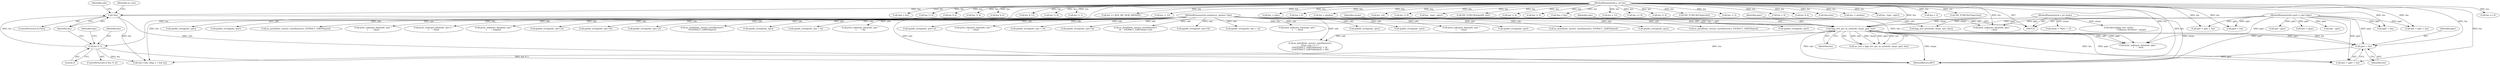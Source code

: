 digraph "0_tcpdump_ffde45acf3348f8353fb4064a1b21683ee6b5ddf@pointer" {
"1000208" [label="(Call,pptr + len)"];
"1000200" [label="(Call,bgp_attr_get_as_size(ndo, atype, pptr, len))"];
"1000126" [label="(MethodParameterIn,netdissect_options *ndo)"];
"1000127" [label="(MethodParameterIn,u_int atype)"];
"1000128" [label="(MethodParameterIn,const u_char *pptr)"];
"1000190" [label="(Call,!len)"];
"1000180" [label="(Call,len % 2)"];
"1000129" [label="(MethodParameterIn,u_int len)"];
"1002804" [label="(Call,bgp_attr_print(ndo, atype, tptr, alen))"];
"1002700" [label="(Call,atype = *(tptr + 1))"];
"1000189" [label="(ControlStructure,if (!len))"];
"1002901" [label="(Call,ndo->ndo_vflag > 1 && len)"];
"1000391" [label="(Call,len == 6)"];
"1000401" [label="(Call,as_printf(ndo, astostr, sizeof(astostr), EXTRACT_16BITS(tptr)))"];
"1002556" [label="(Call,print_unknown_data(ndo, tptr, \"\n\t      \", tlen))"];
"1000199" [label="(Identifier,as_size)"];
"1000180" [label="(Call,len % 2)"];
"1002894" [label="(Call,print_unknown_data(ndo, pptr, \"\n\t    \", len))"];
"1000127" [label="(MethodParameterIn,u_int atype)"];
"1002566" [label="(Call,tlen = len)"];
"1002113" [label="(Call,print_unknown_data(ndo, tptr-3, \"\n\t    \", tlen))"];
"1000362" [label="(Call,len != 0)"];
"1002140" [label="(Call,len % 8)"];
"1002639" [label="(Call,print_unknown_data(ndo, tptr,\"\n\t      \", length))"];
"1000191" [label="(Identifier,len)"];
"1000376" [label="(Call,len != 8)"];
"1000573" [label="(Call,len % 4)"];
"1001170" [label="(Call,tptr - pptr)"];
"1000128" [label="(MethodParameterIn,const u_char *pptr)"];
"1002923" [label="(MethodReturn,RET)"];
"1002824" [label="(Call,len % 12)"];
"1001625" [label="(Call,tptr = pptr + len)"];
"1002223" [label="(Call,ipaddr_string(ndo, tptr+2))"];
"1002207" [label="(Call,ipaddr_string(ndo, tptr+4))"];
"1000436" [label="(Call,len != 8)"];
"1000153" [label="(Call,len != 1)"];
"1001682" [label="(Call,len == BGP_MP_NLRI_MINSIZE)"];
"1002302" [label="(Call,ipaddr_string(ndo, tptr+2))"];
"1000206" [label="(Call,tptr < pptr + len)"];
"1002873" [label="(Call,len -= 12)"];
"1002814" [label="(Call,len -= alen)"];
"1002838" [label="(Call,len > 0)"];
"1000204" [label="(Identifier,len)"];
"1000182" [label="(Literal,2)"];
"1000179" [label="(ControlStructure,if (len % 2))"];
"1000421" [label="(Call,as_printf(ndo, astostr, sizeof(astostr),\n\t\t\tEXTRACT_32BITS(tptr)))"];
"1002723" [label="(Call,len < alenlen)"];
"1002520" [label="(Call,ipaddr_string(ndo, tptr))"];
"1001696" [label="(Call,tptr - pptr)"];
"1002125" [label="(Call,pptr + len)"];
"1000428" [label="(Call,ipaddr_string(ndo, tptr + 4))"];
"1002382" [label="(Call,print_unknown_data(ndo, tptr, \"\n\t      \", 8))"];
"1000200" [label="(Call,bgp_attr_get_as_size(ndo, atype, pptr, len))"];
"1002677" [label="(Call,len -=4)"];
"1002744" [label="(Call,tok2str(bgp_attr_values,\n                                      \"Unknown Attribute\", atype))"];
"1000201" [label="(Identifier,ndo)"];
"1002288" [label="(Call,ipaddr_string(ndo, tptr+2))"];
"1000682" [label="(Call,print_unknown_data(ndo, tptr, \"\n\t    \", tlen))"];
"1000209" [label="(Identifier,pptr)"];
"1000126" [label="(MethodParameterIn,netdissect_options *ndo)"];
"1000373" [label="(Call,len != 6)"];
"1001694" [label="(Call,len - (tptr - pptr))"];
"1000385" [label="(Call,ND_TCHECK2(tptr[0], len))"];
"1000142" [label="(Call,tptr = pptr)"];
"1000312" [label="(Call,len != 4)"];
"1000463" [label="(Call,ipaddr_string(ndo, tptr + 4))"];
"1002486" [label="(Call,ipaddr_string(ndo, tptr+4))"];
"1002241" [label="(Call,as_printf(ndo, astostr, sizeof(astostr),\n\t\t\t    EXTRACT_32BITS(tptr+2)))"];
"1002465" [label="(Call,ipaddr_string(ndo, tptr+4))"];
"1000129" [label="(MethodParameterIn,u_int len)"];
"1000190" [label="(Call,!len)"];
"1000408" [label="(Call,ipaddr_string(ndo, tptr + 2))"];
"1000208" [label="(Call,pptr + len)"];
"1001092" [label="(Call,print_unknown_data(ndo, tptr, \"\n\t    \", tlen))"];
"1002503" [label="(Call,ipaddr_string(ndo, tptr))"];
"1000186" [label="(Identifier,ndo)"];
"1002462" [label="(Call,ipaddr_string(ndo, tptr))"];
"1000548" [label="(Call,len != 4)"];
"1002409" [label="(Call,tlen = len)"];
"1001617" [label="(Call,print_unknown_data(ndo, tptr, \"\n\t    \", tlen))"];
"1000198" [label="(Call,as_size = bgp_attr_get_as_size(ndo, atype, pptr, len))"];
"1002913" [label="(Call,print_unknown_data(ndo, pptr, \"\n\t    \", len))"];
"1002865" [label="(Call,len > 12)"];
"1000195" [label="(Identifier,ndo)"];
"1000210" [label="(Identifier,len)"];
"1000203" [label="(Identifier,pptr)"];
"1002821" [label="(Call,len == 0)"];
"1000202" [label="(Identifier,atype)"];
"1000338" [label="(Call,len != 4)"];
"1002909" [label="(Call,ND_TCHECK2(*pptr,len))"];
"1001627" [label="(Call,pptr + len)"];
"1002540" [label="(Call,ipaddr_string(ndo, tptr))"];
"1002709" [label="(Call,len -= 2)"];
"1000456" [label="(Call,as_printf(ndo, astostr, sizeof(astostr), EXTRACT_32BITS(tptr)))"];
"1002658" [label="(Call,len < 4)"];
"1000471" [label="(Call,len % 4)"];
"1000145" [label="(Call,tlen=len)"];
"1002483" [label="(Call,ipaddr_string(ndo, tptr))"];
"1002735" [label="(Call,len -= alenlen)"];
"1000258" [label="(Call,as_printf(ndo, astostr, sizeof(astostr),\n\t\t\t\tas_size == 2 ?\n\t\t\t\tEXTRACT_16BITS(&tptr[2 + i]) :\n\t\t\t\tEXTRACT_32BITS(&tptr[2 + i])))"];
"1002123" [label="(Call,tptr = pptr + len)"];
"1001168" [label="(Call,len - (tptr - pptr))"];
"1002667" [label="(Call,as_printf(ndo, astostr, sizeof(astostr), EXTRACT_32BITS(tptr)))"];
"1002692" [label="(Call,len < 2)"];
"1000598" [label="(Call,ipaddr_string(ndo, tptr))"];
"1000181" [label="(Identifier,len)"];
"1000331" [label="(Call,ipaddr_string(ndo, tptr))"];
"1000567" [label="(Call,ipaddr_string(ndo, tptr))"];
"1002878" [label="(Call,ND_TCHECK2(*pptr,len))"];
"1000208" -> "1000206"  [label="AST: "];
"1000208" -> "1000210"  [label="CFG: "];
"1000209" -> "1000208"  [label="AST: "];
"1000210" -> "1000208"  [label="AST: "];
"1000206" -> "1000208"  [label="CFG: "];
"1000208" -> "1002923"  [label="DDG: pptr"];
"1000200" -> "1000208"  [label="DDG: pptr"];
"1000200" -> "1000208"  [label="DDG: len"];
"1000128" -> "1000208"  [label="DDG: pptr"];
"1000129" -> "1000208"  [label="DDG: len"];
"1000200" -> "1000198"  [label="AST: "];
"1000200" -> "1000204"  [label="CFG: "];
"1000201" -> "1000200"  [label="AST: "];
"1000202" -> "1000200"  [label="AST: "];
"1000203" -> "1000200"  [label="AST: "];
"1000204" -> "1000200"  [label="AST: "];
"1000198" -> "1000200"  [label="CFG: "];
"1000200" -> "1002923"  [label="DDG: ndo"];
"1000200" -> "1002923"  [label="DDG: atype"];
"1000200" -> "1000198"  [label="DDG: ndo"];
"1000200" -> "1000198"  [label="DDG: atype"];
"1000200" -> "1000198"  [label="DDG: pptr"];
"1000200" -> "1000198"  [label="DDG: len"];
"1000126" -> "1000200"  [label="DDG: ndo"];
"1000127" -> "1000200"  [label="DDG: atype"];
"1000128" -> "1000200"  [label="DDG: pptr"];
"1000190" -> "1000200"  [label="DDG: len"];
"1000129" -> "1000200"  [label="DDG: len"];
"1000200" -> "1000206"  [label="DDG: pptr"];
"1000200" -> "1000206"  [label="DDG: len"];
"1000200" -> "1000258"  [label="DDG: ndo"];
"1000200" -> "1002901"  [label="DDG: len"];
"1000200" -> "1002913"  [label="DDG: ndo"];
"1000200" -> "1002913"  [label="DDG: pptr"];
"1000126" -> "1000125"  [label="AST: "];
"1000126" -> "1002923"  [label="DDG: ndo"];
"1000126" -> "1000258"  [label="DDG: ndo"];
"1000126" -> "1000331"  [label="DDG: ndo"];
"1000126" -> "1000401"  [label="DDG: ndo"];
"1000126" -> "1000408"  [label="DDG: ndo"];
"1000126" -> "1000421"  [label="DDG: ndo"];
"1000126" -> "1000428"  [label="DDG: ndo"];
"1000126" -> "1000456"  [label="DDG: ndo"];
"1000126" -> "1000463"  [label="DDG: ndo"];
"1000126" -> "1000567"  [label="DDG: ndo"];
"1000126" -> "1000598"  [label="DDG: ndo"];
"1000126" -> "1000682"  [label="DDG: ndo"];
"1000126" -> "1001092"  [label="DDG: ndo"];
"1000126" -> "1001617"  [label="DDG: ndo"];
"1000126" -> "1002113"  [label="DDG: ndo"];
"1000126" -> "1002207"  [label="DDG: ndo"];
"1000126" -> "1002223"  [label="DDG: ndo"];
"1000126" -> "1002241"  [label="DDG: ndo"];
"1000126" -> "1002288"  [label="DDG: ndo"];
"1000126" -> "1002302"  [label="DDG: ndo"];
"1000126" -> "1002382"  [label="DDG: ndo"];
"1000126" -> "1002462"  [label="DDG: ndo"];
"1000126" -> "1002465"  [label="DDG: ndo"];
"1000126" -> "1002483"  [label="DDG: ndo"];
"1000126" -> "1002486"  [label="DDG: ndo"];
"1000126" -> "1002503"  [label="DDG: ndo"];
"1000126" -> "1002520"  [label="DDG: ndo"];
"1000126" -> "1002540"  [label="DDG: ndo"];
"1000126" -> "1002556"  [label="DDG: ndo"];
"1000126" -> "1002639"  [label="DDG: ndo"];
"1000126" -> "1002667"  [label="DDG: ndo"];
"1000126" -> "1002804"  [label="DDG: ndo"];
"1000126" -> "1002894"  [label="DDG: ndo"];
"1000126" -> "1002913"  [label="DDG: ndo"];
"1000127" -> "1000125"  [label="AST: "];
"1000127" -> "1002923"  [label="DDG: atype"];
"1000127" -> "1002700"  [label="DDG: atype"];
"1000127" -> "1002744"  [label="DDG: atype"];
"1000127" -> "1002804"  [label="DDG: atype"];
"1000128" -> "1000125"  [label="AST: "];
"1000128" -> "1002923"  [label="DDG: pptr"];
"1000128" -> "1000142"  [label="DDG: pptr"];
"1000128" -> "1000206"  [label="DDG: pptr"];
"1000128" -> "1001170"  [label="DDG: pptr"];
"1000128" -> "1001625"  [label="DDG: pptr"];
"1000128" -> "1001627"  [label="DDG: pptr"];
"1000128" -> "1001696"  [label="DDG: pptr"];
"1000128" -> "1002123"  [label="DDG: pptr"];
"1000128" -> "1002125"  [label="DDG: pptr"];
"1000128" -> "1002894"  [label="DDG: pptr"];
"1000128" -> "1002913"  [label="DDG: pptr"];
"1000190" -> "1000189"  [label="AST: "];
"1000190" -> "1000191"  [label="CFG: "];
"1000191" -> "1000190"  [label="AST: "];
"1000195" -> "1000190"  [label="CFG: "];
"1000199" -> "1000190"  [label="CFG: "];
"1000190" -> "1002923"  [label="DDG: !len"];
"1000180" -> "1000190"  [label="DDG: len"];
"1000129" -> "1000190"  [label="DDG: len"];
"1000190" -> "1002901"  [label="DDG: len"];
"1000180" -> "1000179"  [label="AST: "];
"1000180" -> "1000182"  [label="CFG: "];
"1000181" -> "1000180"  [label="AST: "];
"1000182" -> "1000180"  [label="AST: "];
"1000186" -> "1000180"  [label="CFG: "];
"1000191" -> "1000180"  [label="CFG: "];
"1000180" -> "1002923"  [label="DDG: len % 2"];
"1000129" -> "1000180"  [label="DDG: len"];
"1000180" -> "1002901"  [label="DDG: len"];
"1000129" -> "1000125"  [label="AST: "];
"1000129" -> "1002923"  [label="DDG: len"];
"1000129" -> "1000145"  [label="DDG: len"];
"1000129" -> "1000153"  [label="DDG: len"];
"1000129" -> "1000206"  [label="DDG: len"];
"1000129" -> "1000312"  [label="DDG: len"];
"1000129" -> "1000338"  [label="DDG: len"];
"1000129" -> "1000362"  [label="DDG: len"];
"1000129" -> "1000373"  [label="DDG: len"];
"1000129" -> "1000376"  [label="DDG: len"];
"1000129" -> "1000385"  [label="DDG: len"];
"1000129" -> "1000391"  [label="DDG: len"];
"1000129" -> "1000436"  [label="DDG: len"];
"1000129" -> "1000471"  [label="DDG: len"];
"1000129" -> "1000548"  [label="DDG: len"];
"1000129" -> "1000573"  [label="DDG: len"];
"1000129" -> "1001168"  [label="DDG: len"];
"1000129" -> "1001625"  [label="DDG: len"];
"1000129" -> "1001627"  [label="DDG: len"];
"1000129" -> "1001682"  [label="DDG: len"];
"1000129" -> "1001694"  [label="DDG: len"];
"1000129" -> "1002123"  [label="DDG: len"];
"1000129" -> "1002125"  [label="DDG: len"];
"1000129" -> "1002140"  [label="DDG: len"];
"1000129" -> "1002409"  [label="DDG: len"];
"1000129" -> "1002566"  [label="DDG: len"];
"1000129" -> "1002658"  [label="DDG: len"];
"1000129" -> "1002677"  [label="DDG: len"];
"1000129" -> "1002692"  [label="DDG: len"];
"1000129" -> "1002709"  [label="DDG: len"];
"1000129" -> "1002723"  [label="DDG: len"];
"1000129" -> "1002735"  [label="DDG: len"];
"1000129" -> "1002814"  [label="DDG: len"];
"1000129" -> "1002821"  [label="DDG: len"];
"1000129" -> "1002824"  [label="DDG: len"];
"1000129" -> "1002838"  [label="DDG: len"];
"1000129" -> "1002865"  [label="DDG: len"];
"1000129" -> "1002873"  [label="DDG: len"];
"1000129" -> "1002878"  [label="DDG: len"];
"1000129" -> "1002894"  [label="DDG: len"];
"1000129" -> "1002901"  [label="DDG: len"];
"1000129" -> "1002909"  [label="DDG: len"];
"1000129" -> "1002913"  [label="DDG: len"];
}
